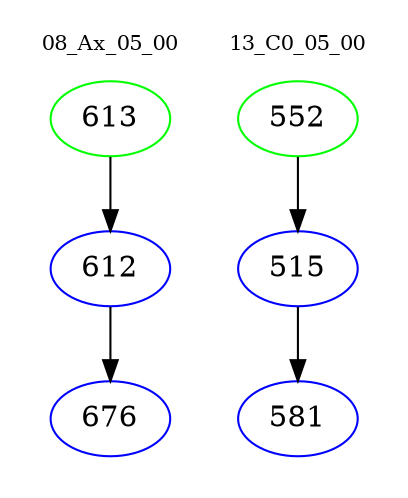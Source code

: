 digraph{
subgraph cluster_0 {
color = white
label = "08_Ax_05_00";
fontsize=10;
T0_613 [label="613", color="green"]
T0_613 -> T0_612 [color="black"]
T0_612 [label="612", color="blue"]
T0_612 -> T0_676 [color="black"]
T0_676 [label="676", color="blue"]
}
subgraph cluster_1 {
color = white
label = "13_C0_05_00";
fontsize=10;
T1_552 [label="552", color="green"]
T1_552 -> T1_515 [color="black"]
T1_515 [label="515", color="blue"]
T1_515 -> T1_581 [color="black"]
T1_581 [label="581", color="blue"]
}
}
